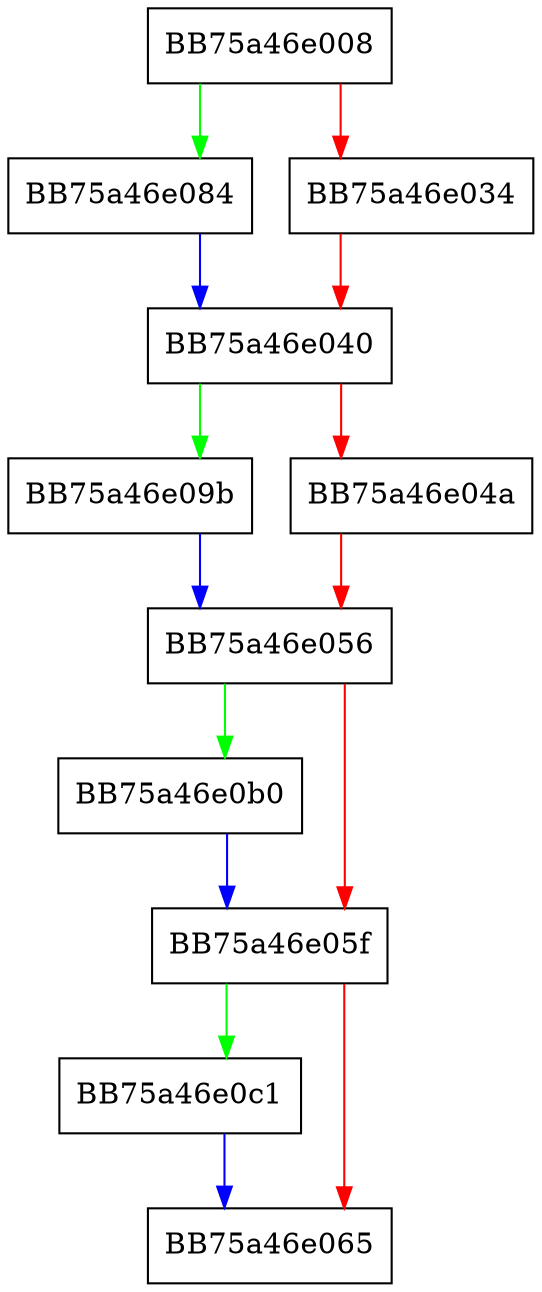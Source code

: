 digraph add_range {
  node [shape="box"];
  graph [splines=ortho];
  BB75a46e008 -> BB75a46e084 [color="green"];
  BB75a46e008 -> BB75a46e034 [color="red"];
  BB75a46e034 -> BB75a46e040 [color="red"];
  BB75a46e040 -> BB75a46e09b [color="green"];
  BB75a46e040 -> BB75a46e04a [color="red"];
  BB75a46e04a -> BB75a46e056 [color="red"];
  BB75a46e056 -> BB75a46e0b0 [color="green"];
  BB75a46e056 -> BB75a46e05f [color="red"];
  BB75a46e05f -> BB75a46e0c1 [color="green"];
  BB75a46e05f -> BB75a46e065 [color="red"];
  BB75a46e084 -> BB75a46e040 [color="blue"];
  BB75a46e09b -> BB75a46e056 [color="blue"];
  BB75a46e0b0 -> BB75a46e05f [color="blue"];
  BB75a46e0c1 -> BB75a46e065 [color="blue"];
}